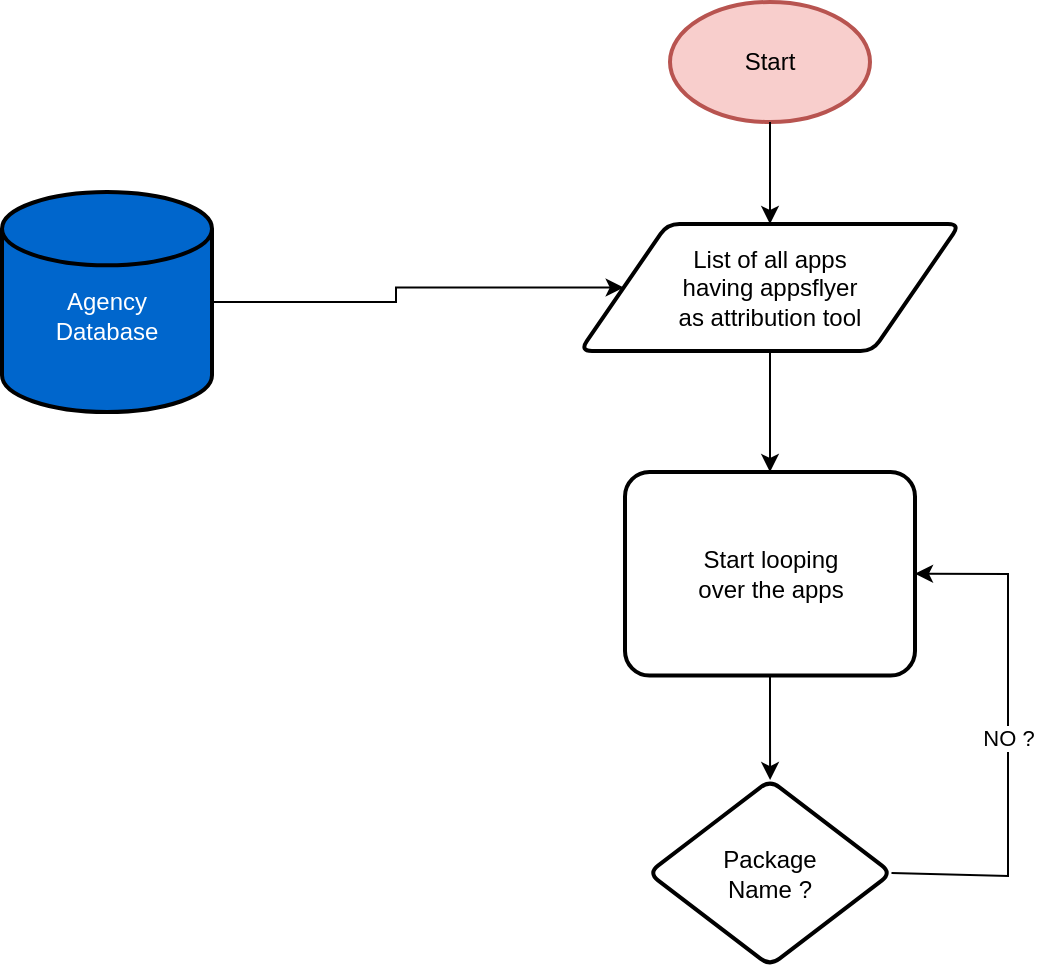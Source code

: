 <mxfile version="21.6.6" type="github">
  <diagram id="C5RBs43oDa-KdzZeNtuy" name="Page-1">
    <mxGraphModel dx="2195" dy="965" grid="0" gridSize="13" guides="1" tooltips="1" connect="1" arrows="1" fold="1" page="1" pageScale="1" pageWidth="827" pageHeight="1169" background="#ffffff" math="0" shadow="0">
      <root>
        <mxCell id="WIyWlLk6GJQsqaUBKTNV-0" />
        <mxCell id="WIyWlLk6GJQsqaUBKTNV-1" parent="WIyWlLk6GJQsqaUBKTNV-0" />
        <mxCell id="5cfgDj9ZJlleOXA8Xs8b-1" value="Start" style="strokeWidth=2;html=1;shape=mxgraph.flowchart.start_1;whiteSpace=wrap;fillColor=#f8cecc;strokeColor=#b85450;" vertex="1" parent="WIyWlLk6GJQsqaUBKTNV-1">
          <mxGeometry x="-467" y="49" width="100" height="60" as="geometry" />
        </mxCell>
        <mxCell id="5cfgDj9ZJlleOXA8Xs8b-2" value="" style="edgeStyle=none;orthogonalLoop=1;jettySize=auto;html=1;rounded=0;exitX=0.5;exitY=1;exitDx=0;exitDy=0;exitPerimeter=0;entryX=0.5;entryY=0;entryDx=0;entryDy=0;" edge="1" parent="WIyWlLk6GJQsqaUBKTNV-1" source="5cfgDj9ZJlleOXA8Xs8b-1" target="5cfgDj9ZJlleOXA8Xs8b-5">
          <mxGeometry width="100" relative="1" as="geometry">
            <mxPoint x="-720" y="130" as="sourcePoint" />
            <mxPoint x="-417" y="184" as="targetPoint" />
            <Array as="points" />
          </mxGeometry>
        </mxCell>
        <mxCell id="5cfgDj9ZJlleOXA8Xs8b-9" style="edgeStyle=orthogonalEdgeStyle;rounded=0;orthogonalLoop=1;jettySize=auto;html=1;exitX=1;exitY=0.5;exitDx=0;exitDy=0;exitPerimeter=0;entryX=0;entryY=0.5;entryDx=0;entryDy=0;" edge="1" parent="WIyWlLk6GJQsqaUBKTNV-1" source="5cfgDj9ZJlleOXA8Xs8b-3" target="5cfgDj9ZJlleOXA8Xs8b-5">
          <mxGeometry relative="1" as="geometry" />
        </mxCell>
        <mxCell id="5cfgDj9ZJlleOXA8Xs8b-3" value="&lt;div&gt;&lt;font color=&quot;#ffffff&quot;&gt;&lt;br&gt;&lt;/font&gt;&lt;/div&gt;&lt;div&gt;&lt;font color=&quot;#ffffff&quot;&gt;Agency &lt;br&gt;&lt;/font&gt;&lt;/div&gt;&lt;div&gt;&lt;font color=&quot;#ffffff&quot;&gt;Database&lt;br&gt;&lt;/font&gt;&lt;/div&gt;" style="strokeWidth=2;html=1;shape=mxgraph.flowchart.database;whiteSpace=wrap;fillColor=#0066CC;" vertex="1" parent="WIyWlLk6GJQsqaUBKTNV-1">
          <mxGeometry x="-801" y="144" width="105" height="110" as="geometry" />
        </mxCell>
        <mxCell id="5cfgDj9ZJlleOXA8Xs8b-11" value="" style="edgeStyle=orthogonalEdgeStyle;rounded=0;orthogonalLoop=1;jettySize=auto;html=1;" edge="1" parent="WIyWlLk6GJQsqaUBKTNV-1" source="5cfgDj9ZJlleOXA8Xs8b-5" target="5cfgDj9ZJlleOXA8Xs8b-10">
          <mxGeometry relative="1" as="geometry" />
        </mxCell>
        <mxCell id="5cfgDj9ZJlleOXA8Xs8b-5" value="&lt;div&gt;List of all apps&lt;/div&gt;&lt;div&gt;having appsflyer&lt;/div&gt;&lt;div&gt;as attribution tool&lt;br&gt;&lt;/div&gt;" style="shape=parallelogram;html=1;strokeWidth=2;perimeter=parallelogramPerimeter;whiteSpace=wrap;rounded=1;arcSize=12;size=0.23;" vertex="1" parent="WIyWlLk6GJQsqaUBKTNV-1">
          <mxGeometry x="-512" y="160" width="190" height="63.5" as="geometry" />
        </mxCell>
        <mxCell id="5cfgDj9ZJlleOXA8Xs8b-13" value="" style="edgeStyle=orthogonalEdgeStyle;rounded=0;orthogonalLoop=1;jettySize=auto;html=1;" edge="1" parent="WIyWlLk6GJQsqaUBKTNV-1" source="5cfgDj9ZJlleOXA8Xs8b-10" target="5cfgDj9ZJlleOXA8Xs8b-12">
          <mxGeometry relative="1" as="geometry" />
        </mxCell>
        <mxCell id="5cfgDj9ZJlleOXA8Xs8b-10" value="&lt;div&gt;Start looping &lt;br&gt;&lt;/div&gt;&lt;div&gt;over the apps&lt;br&gt;&lt;/div&gt;" style="whiteSpace=wrap;html=1;strokeWidth=2;rounded=1;arcSize=12;" vertex="1" parent="WIyWlLk6GJQsqaUBKTNV-1">
          <mxGeometry x="-489.5" y="284" width="145" height="101.75" as="geometry" />
        </mxCell>
        <mxCell id="5cfgDj9ZJlleOXA8Xs8b-12" value="&lt;div&gt;Package &lt;br&gt;&lt;/div&gt;&lt;div&gt;Name ?&lt;br&gt;&lt;/div&gt;" style="rhombus;whiteSpace=wrap;html=1;strokeWidth=2;rounded=1;arcSize=12;" vertex="1" parent="WIyWlLk6GJQsqaUBKTNV-1">
          <mxGeometry x="-477.75" y="438" width="121.5" height="93" as="geometry" />
        </mxCell>
        <mxCell id="5cfgDj9ZJlleOXA8Xs8b-15" value="" style="endArrow=classic;html=1;rounded=0;exitX=1;exitY=0.5;exitDx=0;exitDy=0;entryX=1;entryY=0.5;entryDx=0;entryDy=0;" edge="1" parent="WIyWlLk6GJQsqaUBKTNV-1" source="5cfgDj9ZJlleOXA8Xs8b-12" target="5cfgDj9ZJlleOXA8Xs8b-10">
          <mxGeometry relative="1" as="geometry">
            <mxPoint x="-357" y="637" as="sourcePoint" />
            <mxPoint x="-363" y="536" as="targetPoint" />
            <Array as="points">
              <mxPoint x="-298" y="486" />
              <mxPoint x="-298" y="335" />
            </Array>
          </mxGeometry>
        </mxCell>
        <mxCell id="5cfgDj9ZJlleOXA8Xs8b-16" value="NO ? " style="edgeLabel;resizable=0;html=1;align=center;verticalAlign=middle;" connectable="0" vertex="1" parent="5cfgDj9ZJlleOXA8Xs8b-15">
          <mxGeometry relative="1" as="geometry" />
        </mxCell>
      </root>
    </mxGraphModel>
  </diagram>
</mxfile>
